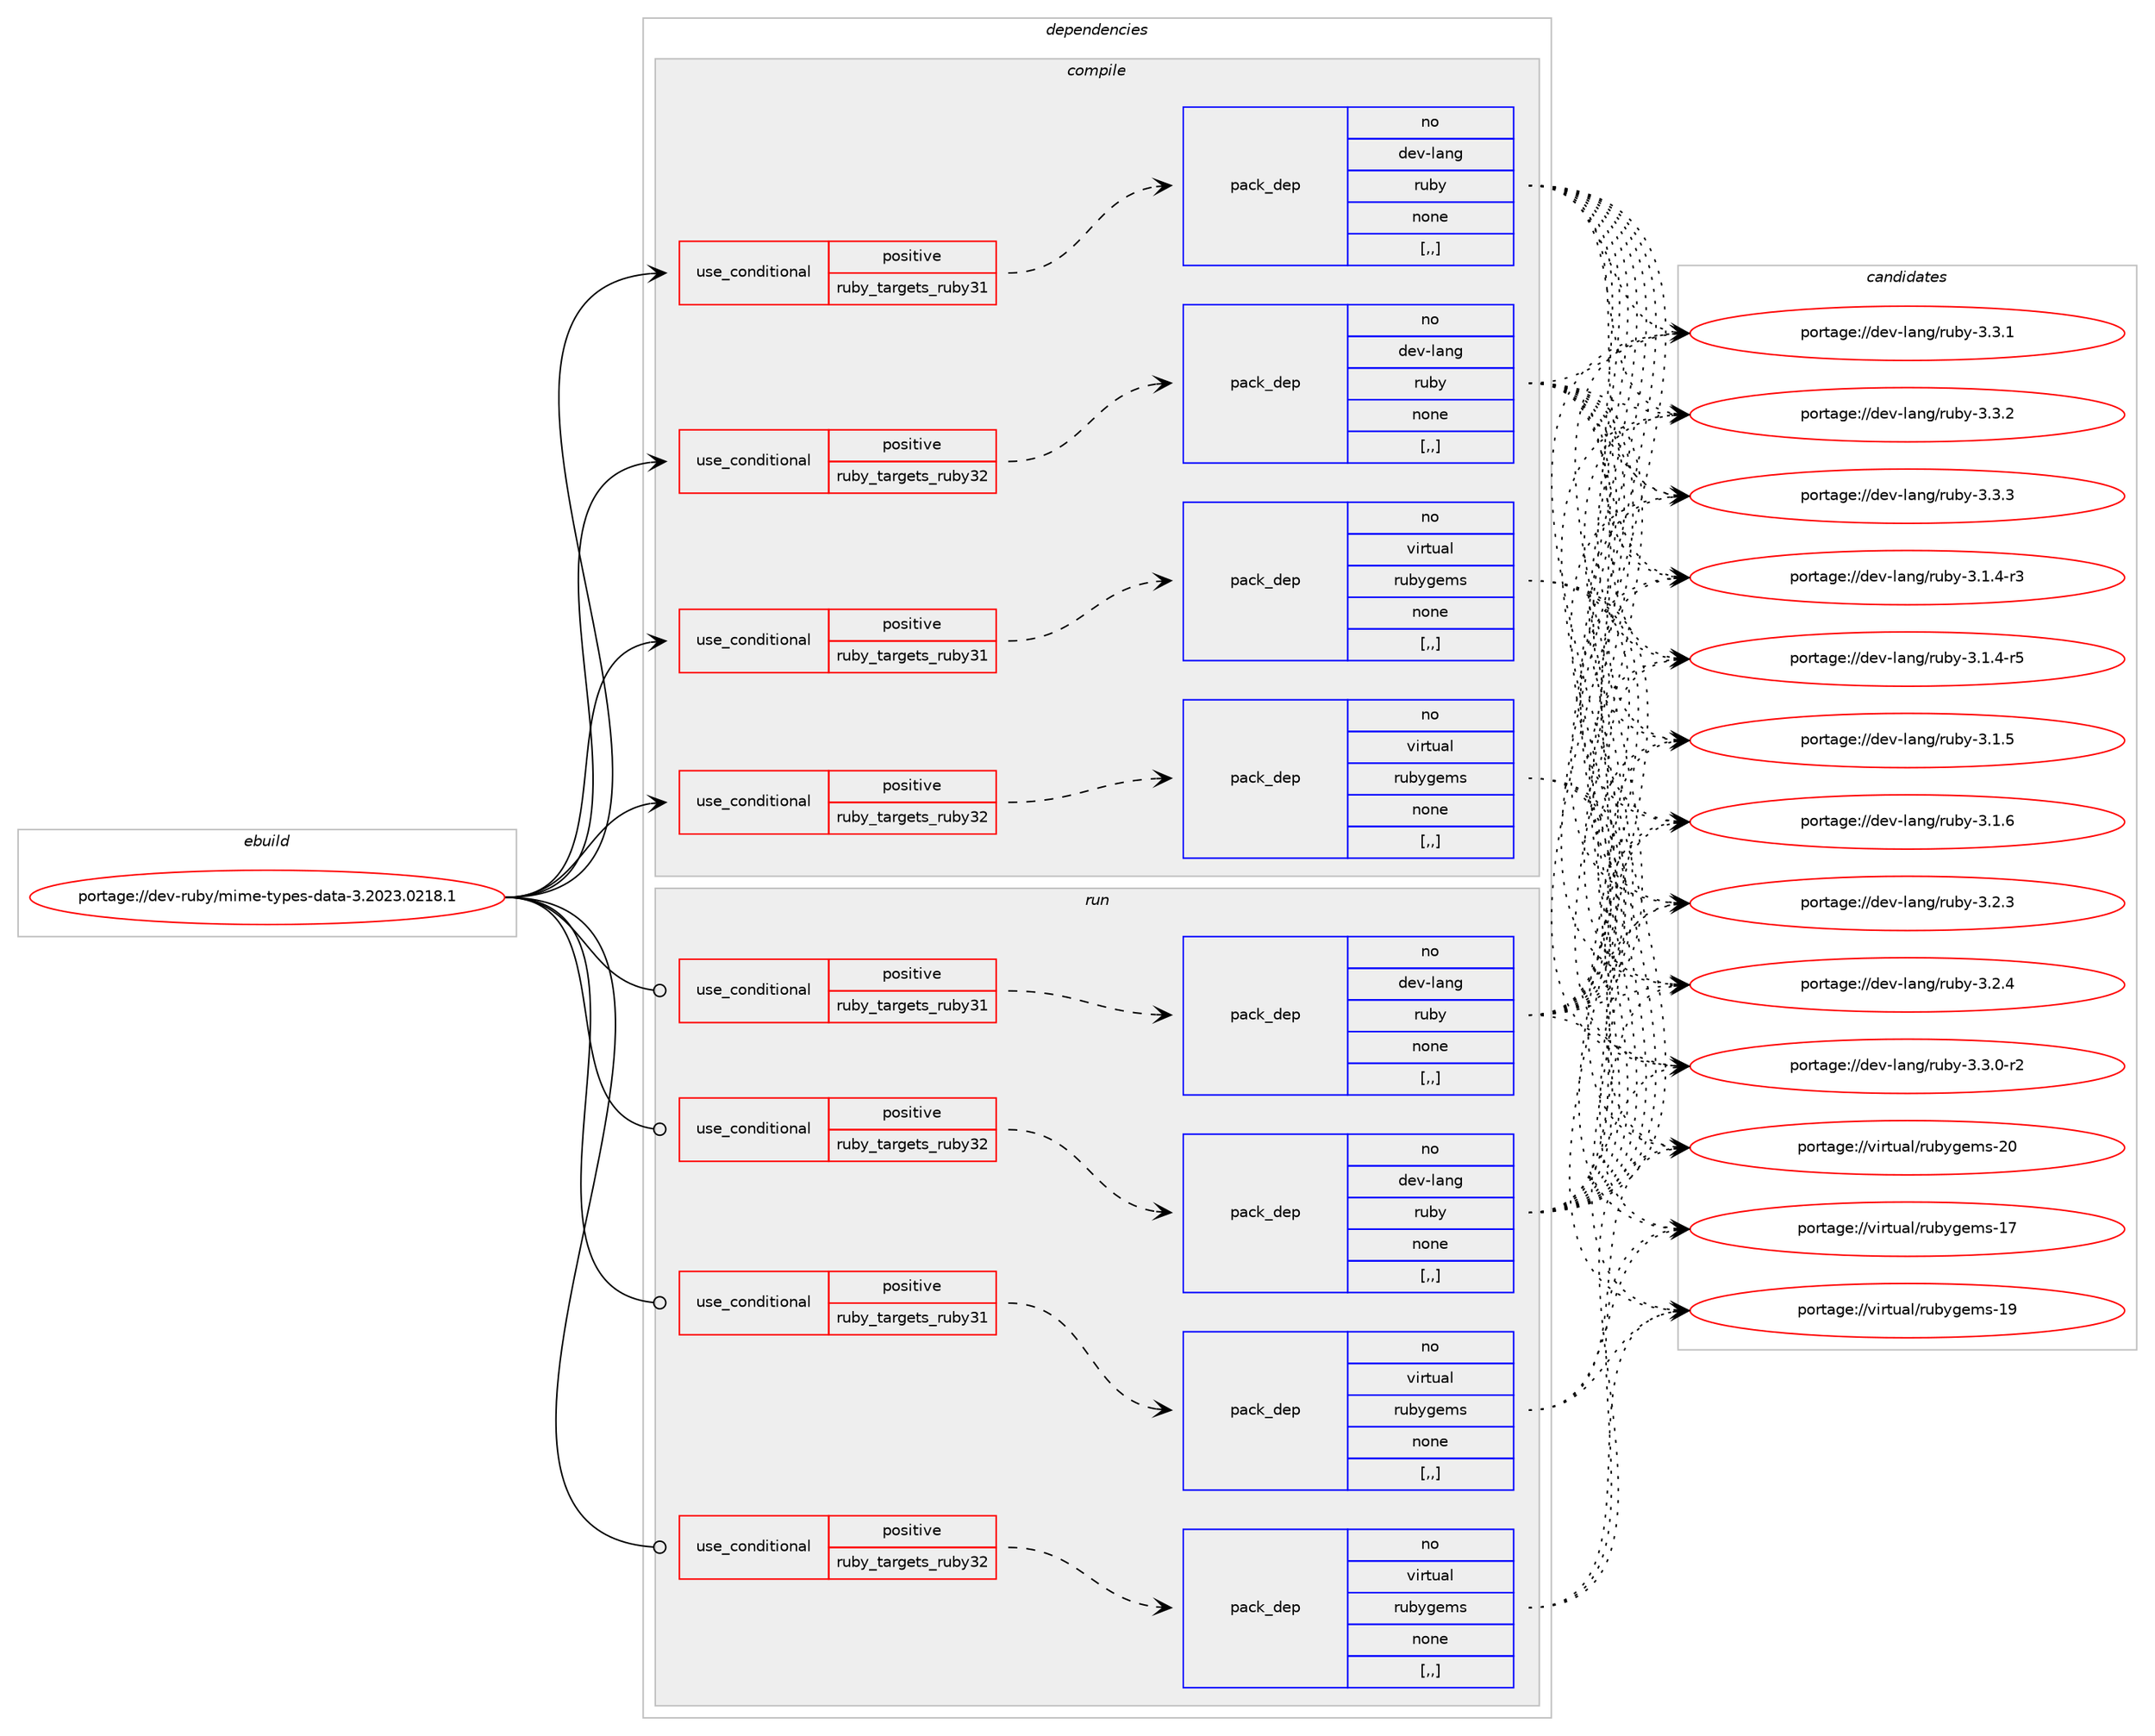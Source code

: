 digraph prolog {

# *************
# Graph options
# *************

newrank=true;
concentrate=true;
compound=true;
graph [rankdir=LR,fontname=Helvetica,fontsize=10,ranksep=1.5];#, ranksep=2.5, nodesep=0.2];
edge  [arrowhead=vee];
node  [fontname=Helvetica,fontsize=10];

# **********
# The ebuild
# **********

subgraph cluster_leftcol {
color=gray;
rank=same;
label=<<i>ebuild</i>>;
id [label="portage://dev-ruby/mime-types-data-3.2023.0218.1", color=red, width=4, href="../dev-ruby/mime-types-data-3.2023.0218.1.svg"];
}

# ****************
# The dependencies
# ****************

subgraph cluster_midcol {
color=gray;
label=<<i>dependencies</i>>;
subgraph cluster_compile {
fillcolor="#eeeeee";
style=filled;
label=<<i>compile</i>>;
subgraph cond49227 {
dependency185820 [label=<<TABLE BORDER="0" CELLBORDER="1" CELLSPACING="0" CELLPADDING="4"><TR><TD ROWSPAN="3" CELLPADDING="10">use_conditional</TD></TR><TR><TD>positive</TD></TR><TR><TD>ruby_targets_ruby31</TD></TR></TABLE>>, shape=none, color=red];
subgraph pack135287 {
dependency185821 [label=<<TABLE BORDER="0" CELLBORDER="1" CELLSPACING="0" CELLPADDING="4" WIDTH="220"><TR><TD ROWSPAN="6" CELLPADDING="30">pack_dep</TD></TR><TR><TD WIDTH="110">no</TD></TR><TR><TD>dev-lang</TD></TR><TR><TD>ruby</TD></TR><TR><TD>none</TD></TR><TR><TD>[,,]</TD></TR></TABLE>>, shape=none, color=blue];
}
dependency185820:e -> dependency185821:w [weight=20,style="dashed",arrowhead="vee"];
}
id:e -> dependency185820:w [weight=20,style="solid",arrowhead="vee"];
subgraph cond49228 {
dependency185822 [label=<<TABLE BORDER="0" CELLBORDER="1" CELLSPACING="0" CELLPADDING="4"><TR><TD ROWSPAN="3" CELLPADDING="10">use_conditional</TD></TR><TR><TD>positive</TD></TR><TR><TD>ruby_targets_ruby31</TD></TR></TABLE>>, shape=none, color=red];
subgraph pack135288 {
dependency185823 [label=<<TABLE BORDER="0" CELLBORDER="1" CELLSPACING="0" CELLPADDING="4" WIDTH="220"><TR><TD ROWSPAN="6" CELLPADDING="30">pack_dep</TD></TR><TR><TD WIDTH="110">no</TD></TR><TR><TD>virtual</TD></TR><TR><TD>rubygems</TD></TR><TR><TD>none</TD></TR><TR><TD>[,,]</TD></TR></TABLE>>, shape=none, color=blue];
}
dependency185822:e -> dependency185823:w [weight=20,style="dashed",arrowhead="vee"];
}
id:e -> dependency185822:w [weight=20,style="solid",arrowhead="vee"];
subgraph cond49229 {
dependency185824 [label=<<TABLE BORDER="0" CELLBORDER="1" CELLSPACING="0" CELLPADDING="4"><TR><TD ROWSPAN="3" CELLPADDING="10">use_conditional</TD></TR><TR><TD>positive</TD></TR><TR><TD>ruby_targets_ruby32</TD></TR></TABLE>>, shape=none, color=red];
subgraph pack135289 {
dependency185825 [label=<<TABLE BORDER="0" CELLBORDER="1" CELLSPACING="0" CELLPADDING="4" WIDTH="220"><TR><TD ROWSPAN="6" CELLPADDING="30">pack_dep</TD></TR><TR><TD WIDTH="110">no</TD></TR><TR><TD>dev-lang</TD></TR><TR><TD>ruby</TD></TR><TR><TD>none</TD></TR><TR><TD>[,,]</TD></TR></TABLE>>, shape=none, color=blue];
}
dependency185824:e -> dependency185825:w [weight=20,style="dashed",arrowhead="vee"];
}
id:e -> dependency185824:w [weight=20,style="solid",arrowhead="vee"];
subgraph cond49230 {
dependency185826 [label=<<TABLE BORDER="0" CELLBORDER="1" CELLSPACING="0" CELLPADDING="4"><TR><TD ROWSPAN="3" CELLPADDING="10">use_conditional</TD></TR><TR><TD>positive</TD></TR><TR><TD>ruby_targets_ruby32</TD></TR></TABLE>>, shape=none, color=red];
subgraph pack135290 {
dependency185827 [label=<<TABLE BORDER="0" CELLBORDER="1" CELLSPACING="0" CELLPADDING="4" WIDTH="220"><TR><TD ROWSPAN="6" CELLPADDING="30">pack_dep</TD></TR><TR><TD WIDTH="110">no</TD></TR><TR><TD>virtual</TD></TR><TR><TD>rubygems</TD></TR><TR><TD>none</TD></TR><TR><TD>[,,]</TD></TR></TABLE>>, shape=none, color=blue];
}
dependency185826:e -> dependency185827:w [weight=20,style="dashed",arrowhead="vee"];
}
id:e -> dependency185826:w [weight=20,style="solid",arrowhead="vee"];
}
subgraph cluster_compileandrun {
fillcolor="#eeeeee";
style=filled;
label=<<i>compile and run</i>>;
}
subgraph cluster_run {
fillcolor="#eeeeee";
style=filled;
label=<<i>run</i>>;
subgraph cond49231 {
dependency185828 [label=<<TABLE BORDER="0" CELLBORDER="1" CELLSPACING="0" CELLPADDING="4"><TR><TD ROWSPAN="3" CELLPADDING="10">use_conditional</TD></TR><TR><TD>positive</TD></TR><TR><TD>ruby_targets_ruby31</TD></TR></TABLE>>, shape=none, color=red];
subgraph pack135291 {
dependency185829 [label=<<TABLE BORDER="0" CELLBORDER="1" CELLSPACING="0" CELLPADDING="4" WIDTH="220"><TR><TD ROWSPAN="6" CELLPADDING="30">pack_dep</TD></TR><TR><TD WIDTH="110">no</TD></TR><TR><TD>dev-lang</TD></TR><TR><TD>ruby</TD></TR><TR><TD>none</TD></TR><TR><TD>[,,]</TD></TR></TABLE>>, shape=none, color=blue];
}
dependency185828:e -> dependency185829:w [weight=20,style="dashed",arrowhead="vee"];
}
id:e -> dependency185828:w [weight=20,style="solid",arrowhead="odot"];
subgraph cond49232 {
dependency185830 [label=<<TABLE BORDER="0" CELLBORDER="1" CELLSPACING="0" CELLPADDING="4"><TR><TD ROWSPAN="3" CELLPADDING="10">use_conditional</TD></TR><TR><TD>positive</TD></TR><TR><TD>ruby_targets_ruby31</TD></TR></TABLE>>, shape=none, color=red];
subgraph pack135292 {
dependency185831 [label=<<TABLE BORDER="0" CELLBORDER="1" CELLSPACING="0" CELLPADDING="4" WIDTH="220"><TR><TD ROWSPAN="6" CELLPADDING="30">pack_dep</TD></TR><TR><TD WIDTH="110">no</TD></TR><TR><TD>virtual</TD></TR><TR><TD>rubygems</TD></TR><TR><TD>none</TD></TR><TR><TD>[,,]</TD></TR></TABLE>>, shape=none, color=blue];
}
dependency185830:e -> dependency185831:w [weight=20,style="dashed",arrowhead="vee"];
}
id:e -> dependency185830:w [weight=20,style="solid",arrowhead="odot"];
subgraph cond49233 {
dependency185832 [label=<<TABLE BORDER="0" CELLBORDER="1" CELLSPACING="0" CELLPADDING="4"><TR><TD ROWSPAN="3" CELLPADDING="10">use_conditional</TD></TR><TR><TD>positive</TD></TR><TR><TD>ruby_targets_ruby32</TD></TR></TABLE>>, shape=none, color=red];
subgraph pack135293 {
dependency185833 [label=<<TABLE BORDER="0" CELLBORDER="1" CELLSPACING="0" CELLPADDING="4" WIDTH="220"><TR><TD ROWSPAN="6" CELLPADDING="30">pack_dep</TD></TR><TR><TD WIDTH="110">no</TD></TR><TR><TD>dev-lang</TD></TR><TR><TD>ruby</TD></TR><TR><TD>none</TD></TR><TR><TD>[,,]</TD></TR></TABLE>>, shape=none, color=blue];
}
dependency185832:e -> dependency185833:w [weight=20,style="dashed",arrowhead="vee"];
}
id:e -> dependency185832:w [weight=20,style="solid",arrowhead="odot"];
subgraph cond49234 {
dependency185834 [label=<<TABLE BORDER="0" CELLBORDER="1" CELLSPACING="0" CELLPADDING="4"><TR><TD ROWSPAN="3" CELLPADDING="10">use_conditional</TD></TR><TR><TD>positive</TD></TR><TR><TD>ruby_targets_ruby32</TD></TR></TABLE>>, shape=none, color=red];
subgraph pack135294 {
dependency185835 [label=<<TABLE BORDER="0" CELLBORDER="1" CELLSPACING="0" CELLPADDING="4" WIDTH="220"><TR><TD ROWSPAN="6" CELLPADDING="30">pack_dep</TD></TR><TR><TD WIDTH="110">no</TD></TR><TR><TD>virtual</TD></TR><TR><TD>rubygems</TD></TR><TR><TD>none</TD></TR><TR><TD>[,,]</TD></TR></TABLE>>, shape=none, color=blue];
}
dependency185834:e -> dependency185835:w [weight=20,style="dashed",arrowhead="vee"];
}
id:e -> dependency185834:w [weight=20,style="solid",arrowhead="odot"];
}
}

# **************
# The candidates
# **************

subgraph cluster_choices {
rank=same;
color=gray;
label=<<i>candidates</i>>;

subgraph choice135287 {
color=black;
nodesep=1;
choice100101118451089711010347114117981214551464946524511451 [label="portage://dev-lang/ruby-3.1.4-r3", color=red, width=4,href="../dev-lang/ruby-3.1.4-r3.svg"];
choice100101118451089711010347114117981214551464946524511453 [label="portage://dev-lang/ruby-3.1.4-r5", color=red, width=4,href="../dev-lang/ruby-3.1.4-r5.svg"];
choice10010111845108971101034711411798121455146494653 [label="portage://dev-lang/ruby-3.1.5", color=red, width=4,href="../dev-lang/ruby-3.1.5.svg"];
choice10010111845108971101034711411798121455146494654 [label="portage://dev-lang/ruby-3.1.6", color=red, width=4,href="../dev-lang/ruby-3.1.6.svg"];
choice10010111845108971101034711411798121455146504651 [label="portage://dev-lang/ruby-3.2.3", color=red, width=4,href="../dev-lang/ruby-3.2.3.svg"];
choice10010111845108971101034711411798121455146504652 [label="portage://dev-lang/ruby-3.2.4", color=red, width=4,href="../dev-lang/ruby-3.2.4.svg"];
choice100101118451089711010347114117981214551465146484511450 [label="portage://dev-lang/ruby-3.3.0-r2", color=red, width=4,href="../dev-lang/ruby-3.3.0-r2.svg"];
choice10010111845108971101034711411798121455146514649 [label="portage://dev-lang/ruby-3.3.1", color=red, width=4,href="../dev-lang/ruby-3.3.1.svg"];
choice10010111845108971101034711411798121455146514650 [label="portage://dev-lang/ruby-3.3.2", color=red, width=4,href="../dev-lang/ruby-3.3.2.svg"];
choice10010111845108971101034711411798121455146514651 [label="portage://dev-lang/ruby-3.3.3", color=red, width=4,href="../dev-lang/ruby-3.3.3.svg"];
dependency185821:e -> choice100101118451089711010347114117981214551464946524511451:w [style=dotted,weight="100"];
dependency185821:e -> choice100101118451089711010347114117981214551464946524511453:w [style=dotted,weight="100"];
dependency185821:e -> choice10010111845108971101034711411798121455146494653:w [style=dotted,weight="100"];
dependency185821:e -> choice10010111845108971101034711411798121455146494654:w [style=dotted,weight="100"];
dependency185821:e -> choice10010111845108971101034711411798121455146504651:w [style=dotted,weight="100"];
dependency185821:e -> choice10010111845108971101034711411798121455146504652:w [style=dotted,weight="100"];
dependency185821:e -> choice100101118451089711010347114117981214551465146484511450:w [style=dotted,weight="100"];
dependency185821:e -> choice10010111845108971101034711411798121455146514649:w [style=dotted,weight="100"];
dependency185821:e -> choice10010111845108971101034711411798121455146514650:w [style=dotted,weight="100"];
dependency185821:e -> choice10010111845108971101034711411798121455146514651:w [style=dotted,weight="100"];
}
subgraph choice135288 {
color=black;
nodesep=1;
choice118105114116117971084711411798121103101109115454955 [label="portage://virtual/rubygems-17", color=red, width=4,href="../virtual/rubygems-17.svg"];
choice118105114116117971084711411798121103101109115454957 [label="portage://virtual/rubygems-19", color=red, width=4,href="../virtual/rubygems-19.svg"];
choice118105114116117971084711411798121103101109115455048 [label="portage://virtual/rubygems-20", color=red, width=4,href="../virtual/rubygems-20.svg"];
dependency185823:e -> choice118105114116117971084711411798121103101109115454955:w [style=dotted,weight="100"];
dependency185823:e -> choice118105114116117971084711411798121103101109115454957:w [style=dotted,weight="100"];
dependency185823:e -> choice118105114116117971084711411798121103101109115455048:w [style=dotted,weight="100"];
}
subgraph choice135289 {
color=black;
nodesep=1;
choice100101118451089711010347114117981214551464946524511451 [label="portage://dev-lang/ruby-3.1.4-r3", color=red, width=4,href="../dev-lang/ruby-3.1.4-r3.svg"];
choice100101118451089711010347114117981214551464946524511453 [label="portage://dev-lang/ruby-3.1.4-r5", color=red, width=4,href="../dev-lang/ruby-3.1.4-r5.svg"];
choice10010111845108971101034711411798121455146494653 [label="portage://dev-lang/ruby-3.1.5", color=red, width=4,href="../dev-lang/ruby-3.1.5.svg"];
choice10010111845108971101034711411798121455146494654 [label="portage://dev-lang/ruby-3.1.6", color=red, width=4,href="../dev-lang/ruby-3.1.6.svg"];
choice10010111845108971101034711411798121455146504651 [label="portage://dev-lang/ruby-3.2.3", color=red, width=4,href="../dev-lang/ruby-3.2.3.svg"];
choice10010111845108971101034711411798121455146504652 [label="portage://dev-lang/ruby-3.2.4", color=red, width=4,href="../dev-lang/ruby-3.2.4.svg"];
choice100101118451089711010347114117981214551465146484511450 [label="portage://dev-lang/ruby-3.3.0-r2", color=red, width=4,href="../dev-lang/ruby-3.3.0-r2.svg"];
choice10010111845108971101034711411798121455146514649 [label="portage://dev-lang/ruby-3.3.1", color=red, width=4,href="../dev-lang/ruby-3.3.1.svg"];
choice10010111845108971101034711411798121455146514650 [label="portage://dev-lang/ruby-3.3.2", color=red, width=4,href="../dev-lang/ruby-3.3.2.svg"];
choice10010111845108971101034711411798121455146514651 [label="portage://dev-lang/ruby-3.3.3", color=red, width=4,href="../dev-lang/ruby-3.3.3.svg"];
dependency185825:e -> choice100101118451089711010347114117981214551464946524511451:w [style=dotted,weight="100"];
dependency185825:e -> choice100101118451089711010347114117981214551464946524511453:w [style=dotted,weight="100"];
dependency185825:e -> choice10010111845108971101034711411798121455146494653:w [style=dotted,weight="100"];
dependency185825:e -> choice10010111845108971101034711411798121455146494654:w [style=dotted,weight="100"];
dependency185825:e -> choice10010111845108971101034711411798121455146504651:w [style=dotted,weight="100"];
dependency185825:e -> choice10010111845108971101034711411798121455146504652:w [style=dotted,weight="100"];
dependency185825:e -> choice100101118451089711010347114117981214551465146484511450:w [style=dotted,weight="100"];
dependency185825:e -> choice10010111845108971101034711411798121455146514649:w [style=dotted,weight="100"];
dependency185825:e -> choice10010111845108971101034711411798121455146514650:w [style=dotted,weight="100"];
dependency185825:e -> choice10010111845108971101034711411798121455146514651:w [style=dotted,weight="100"];
}
subgraph choice135290 {
color=black;
nodesep=1;
choice118105114116117971084711411798121103101109115454955 [label="portage://virtual/rubygems-17", color=red, width=4,href="../virtual/rubygems-17.svg"];
choice118105114116117971084711411798121103101109115454957 [label="portage://virtual/rubygems-19", color=red, width=4,href="../virtual/rubygems-19.svg"];
choice118105114116117971084711411798121103101109115455048 [label="portage://virtual/rubygems-20", color=red, width=4,href="../virtual/rubygems-20.svg"];
dependency185827:e -> choice118105114116117971084711411798121103101109115454955:w [style=dotted,weight="100"];
dependency185827:e -> choice118105114116117971084711411798121103101109115454957:w [style=dotted,weight="100"];
dependency185827:e -> choice118105114116117971084711411798121103101109115455048:w [style=dotted,weight="100"];
}
subgraph choice135291 {
color=black;
nodesep=1;
choice100101118451089711010347114117981214551464946524511451 [label="portage://dev-lang/ruby-3.1.4-r3", color=red, width=4,href="../dev-lang/ruby-3.1.4-r3.svg"];
choice100101118451089711010347114117981214551464946524511453 [label="portage://dev-lang/ruby-3.1.4-r5", color=red, width=4,href="../dev-lang/ruby-3.1.4-r5.svg"];
choice10010111845108971101034711411798121455146494653 [label="portage://dev-lang/ruby-3.1.5", color=red, width=4,href="../dev-lang/ruby-3.1.5.svg"];
choice10010111845108971101034711411798121455146494654 [label="portage://dev-lang/ruby-3.1.6", color=red, width=4,href="../dev-lang/ruby-3.1.6.svg"];
choice10010111845108971101034711411798121455146504651 [label="portage://dev-lang/ruby-3.2.3", color=red, width=4,href="../dev-lang/ruby-3.2.3.svg"];
choice10010111845108971101034711411798121455146504652 [label="portage://dev-lang/ruby-3.2.4", color=red, width=4,href="../dev-lang/ruby-3.2.4.svg"];
choice100101118451089711010347114117981214551465146484511450 [label="portage://dev-lang/ruby-3.3.0-r2", color=red, width=4,href="../dev-lang/ruby-3.3.0-r2.svg"];
choice10010111845108971101034711411798121455146514649 [label="portage://dev-lang/ruby-3.3.1", color=red, width=4,href="../dev-lang/ruby-3.3.1.svg"];
choice10010111845108971101034711411798121455146514650 [label="portage://dev-lang/ruby-3.3.2", color=red, width=4,href="../dev-lang/ruby-3.3.2.svg"];
choice10010111845108971101034711411798121455146514651 [label="portage://dev-lang/ruby-3.3.3", color=red, width=4,href="../dev-lang/ruby-3.3.3.svg"];
dependency185829:e -> choice100101118451089711010347114117981214551464946524511451:w [style=dotted,weight="100"];
dependency185829:e -> choice100101118451089711010347114117981214551464946524511453:w [style=dotted,weight="100"];
dependency185829:e -> choice10010111845108971101034711411798121455146494653:w [style=dotted,weight="100"];
dependency185829:e -> choice10010111845108971101034711411798121455146494654:w [style=dotted,weight="100"];
dependency185829:e -> choice10010111845108971101034711411798121455146504651:w [style=dotted,weight="100"];
dependency185829:e -> choice10010111845108971101034711411798121455146504652:w [style=dotted,weight="100"];
dependency185829:e -> choice100101118451089711010347114117981214551465146484511450:w [style=dotted,weight="100"];
dependency185829:e -> choice10010111845108971101034711411798121455146514649:w [style=dotted,weight="100"];
dependency185829:e -> choice10010111845108971101034711411798121455146514650:w [style=dotted,weight="100"];
dependency185829:e -> choice10010111845108971101034711411798121455146514651:w [style=dotted,weight="100"];
}
subgraph choice135292 {
color=black;
nodesep=1;
choice118105114116117971084711411798121103101109115454955 [label="portage://virtual/rubygems-17", color=red, width=4,href="../virtual/rubygems-17.svg"];
choice118105114116117971084711411798121103101109115454957 [label="portage://virtual/rubygems-19", color=red, width=4,href="../virtual/rubygems-19.svg"];
choice118105114116117971084711411798121103101109115455048 [label="portage://virtual/rubygems-20", color=red, width=4,href="../virtual/rubygems-20.svg"];
dependency185831:e -> choice118105114116117971084711411798121103101109115454955:w [style=dotted,weight="100"];
dependency185831:e -> choice118105114116117971084711411798121103101109115454957:w [style=dotted,weight="100"];
dependency185831:e -> choice118105114116117971084711411798121103101109115455048:w [style=dotted,weight="100"];
}
subgraph choice135293 {
color=black;
nodesep=1;
choice100101118451089711010347114117981214551464946524511451 [label="portage://dev-lang/ruby-3.1.4-r3", color=red, width=4,href="../dev-lang/ruby-3.1.4-r3.svg"];
choice100101118451089711010347114117981214551464946524511453 [label="portage://dev-lang/ruby-3.1.4-r5", color=red, width=4,href="../dev-lang/ruby-3.1.4-r5.svg"];
choice10010111845108971101034711411798121455146494653 [label="portage://dev-lang/ruby-3.1.5", color=red, width=4,href="../dev-lang/ruby-3.1.5.svg"];
choice10010111845108971101034711411798121455146494654 [label="portage://dev-lang/ruby-3.1.6", color=red, width=4,href="../dev-lang/ruby-3.1.6.svg"];
choice10010111845108971101034711411798121455146504651 [label="portage://dev-lang/ruby-3.2.3", color=red, width=4,href="../dev-lang/ruby-3.2.3.svg"];
choice10010111845108971101034711411798121455146504652 [label="portage://dev-lang/ruby-3.2.4", color=red, width=4,href="../dev-lang/ruby-3.2.4.svg"];
choice100101118451089711010347114117981214551465146484511450 [label="portage://dev-lang/ruby-3.3.0-r2", color=red, width=4,href="../dev-lang/ruby-3.3.0-r2.svg"];
choice10010111845108971101034711411798121455146514649 [label="portage://dev-lang/ruby-3.3.1", color=red, width=4,href="../dev-lang/ruby-3.3.1.svg"];
choice10010111845108971101034711411798121455146514650 [label="portage://dev-lang/ruby-3.3.2", color=red, width=4,href="../dev-lang/ruby-3.3.2.svg"];
choice10010111845108971101034711411798121455146514651 [label="portage://dev-lang/ruby-3.3.3", color=red, width=4,href="../dev-lang/ruby-3.3.3.svg"];
dependency185833:e -> choice100101118451089711010347114117981214551464946524511451:w [style=dotted,weight="100"];
dependency185833:e -> choice100101118451089711010347114117981214551464946524511453:w [style=dotted,weight="100"];
dependency185833:e -> choice10010111845108971101034711411798121455146494653:w [style=dotted,weight="100"];
dependency185833:e -> choice10010111845108971101034711411798121455146494654:w [style=dotted,weight="100"];
dependency185833:e -> choice10010111845108971101034711411798121455146504651:w [style=dotted,weight="100"];
dependency185833:e -> choice10010111845108971101034711411798121455146504652:w [style=dotted,weight="100"];
dependency185833:e -> choice100101118451089711010347114117981214551465146484511450:w [style=dotted,weight="100"];
dependency185833:e -> choice10010111845108971101034711411798121455146514649:w [style=dotted,weight="100"];
dependency185833:e -> choice10010111845108971101034711411798121455146514650:w [style=dotted,weight="100"];
dependency185833:e -> choice10010111845108971101034711411798121455146514651:w [style=dotted,weight="100"];
}
subgraph choice135294 {
color=black;
nodesep=1;
choice118105114116117971084711411798121103101109115454955 [label="portage://virtual/rubygems-17", color=red, width=4,href="../virtual/rubygems-17.svg"];
choice118105114116117971084711411798121103101109115454957 [label="portage://virtual/rubygems-19", color=red, width=4,href="../virtual/rubygems-19.svg"];
choice118105114116117971084711411798121103101109115455048 [label="portage://virtual/rubygems-20", color=red, width=4,href="../virtual/rubygems-20.svg"];
dependency185835:e -> choice118105114116117971084711411798121103101109115454955:w [style=dotted,weight="100"];
dependency185835:e -> choice118105114116117971084711411798121103101109115454957:w [style=dotted,weight="100"];
dependency185835:e -> choice118105114116117971084711411798121103101109115455048:w [style=dotted,weight="100"];
}
}

}
